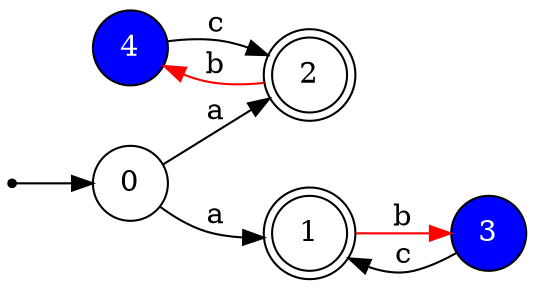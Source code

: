 digraph NFA {
 rankdir=LR;
 node [shape=circle];
 size="8,5";
 overlap=false;
 splines=true;
 4 [style=filled, fillcolor=blue, fontcolor=white];
 3 [style=filled, fillcolor=blue, fontcolor=white];
 2 [shape=doublecircle];
 1 [shape=doublecircle];
 0;
  init [shape=point];
  init -> 0;
  4 -> 2 [label="c"];
  3 -> 1 [label="c"];
  2 -> 4 [label="b", color=red];
  1 -> 3 [label="b", color=red];
  0 -> 2 [label="a"];
  0 -> 1 [label="a"];
}
